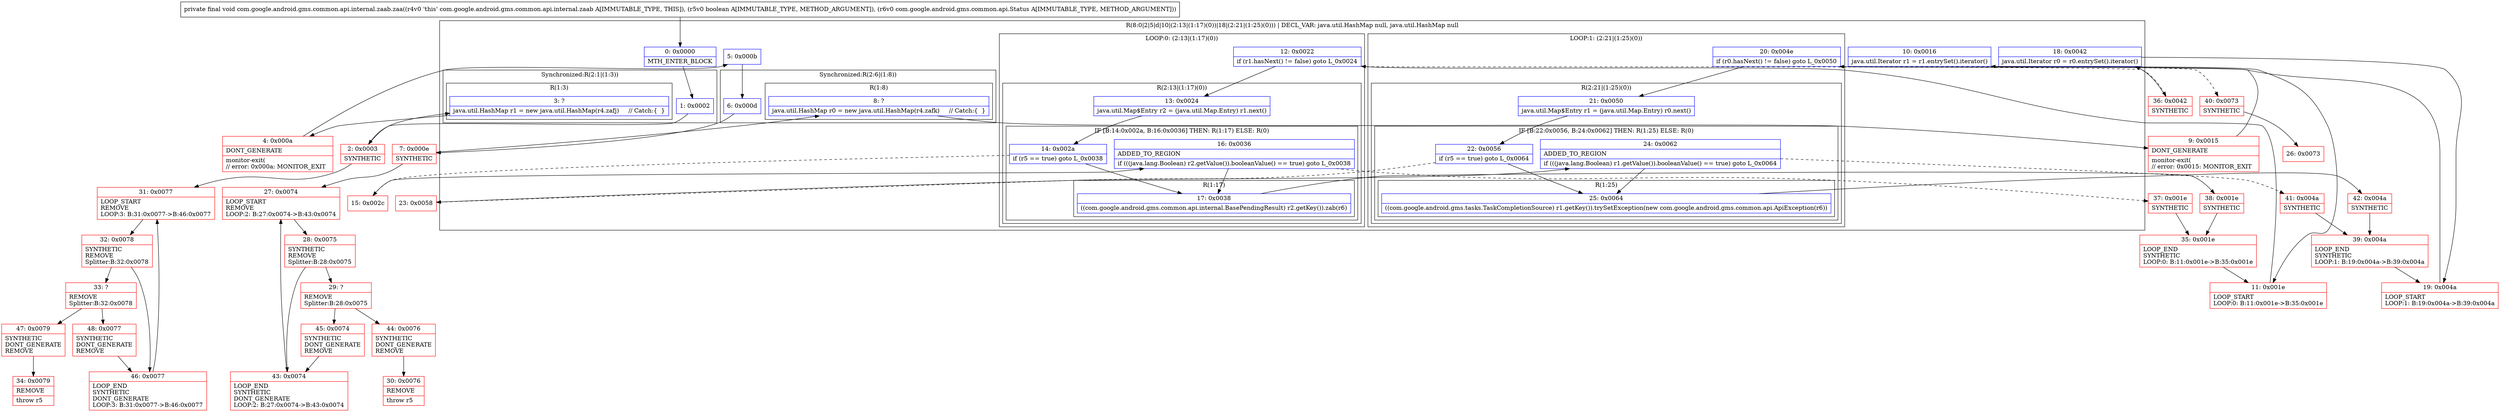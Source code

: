 digraph "CFG forcom.google.android.gms.common.api.internal.zaab.zaa(ZLcom\/google\/android\/gms\/common\/api\/Status;)V" {
subgraph cluster_Region_1158581944 {
label = "R(8:0|2|5|d|10|(2:13|(1:17)(0))|18|(2:21|(1:25)(0))) | DECL_VAR: java.util.HashMap null, java.util.HashMap null\l";
node [shape=record,color=blue];
Node_0 [shape=record,label="{0\:\ 0x0000|MTH_ENTER_BLOCK\l}"];
subgraph cluster_SynchronizedRegion_1686672454 {
label = "Synchronized:R(2:1|(1:3))";
node [shape=record,color=blue];
Node_1 [shape=record,label="{1\:\ 0x0002}"];
subgraph cluster_Region_1528223698 {
label = "R(1:3)";
node [shape=record,color=blue];
Node_3 [shape=record,label="{3\:\ ?|java.util.HashMap r1 = new java.util.HashMap(r4.zafj)     \/\/ Catch:\{  \}\l}"];
}
}
Node_5 [shape=record,label="{5\:\ 0x000b}"];
subgraph cluster_SynchronizedRegion_175212936 {
label = "Synchronized:R(2:6|(1:8))";
node [shape=record,color=blue];
Node_6 [shape=record,label="{6\:\ 0x000d}"];
subgraph cluster_Region_1324634287 {
label = "R(1:8)";
node [shape=record,color=blue];
Node_8 [shape=record,label="{8\:\ ?|java.util.HashMap r0 = new java.util.HashMap(r4.zafk)     \/\/ Catch:\{  \}\l}"];
}
}
Node_10 [shape=record,label="{10\:\ 0x0016|java.util.Iterator r1 = r1.entrySet().iterator()\l}"];
subgraph cluster_LoopRegion_1953520367 {
label = "LOOP:0: (2:13|(1:17)(0))";
node [shape=record,color=blue];
Node_12 [shape=record,label="{12\:\ 0x0022|if (r1.hasNext() != false) goto L_0x0024\l}"];
subgraph cluster_Region_1065725507 {
label = "R(2:13|(1:17)(0))";
node [shape=record,color=blue];
Node_13 [shape=record,label="{13\:\ 0x0024|java.util.Map$Entry r2 = (java.util.Map.Entry) r1.next()\l}"];
subgraph cluster_IfRegion_529479505 {
label = "IF [B:14:0x002a, B:16:0x0036] THEN: R(1:17) ELSE: R(0)";
node [shape=record,color=blue];
Node_14 [shape=record,label="{14\:\ 0x002a|if (r5 == true) goto L_0x0038\l}"];
Node_16 [shape=record,label="{16\:\ 0x0036|ADDED_TO_REGION\l|if (((java.lang.Boolean) r2.getValue()).booleanValue() == true) goto L_0x0038\l}"];
subgraph cluster_Region_422891745 {
label = "R(1:17)";
node [shape=record,color=blue];
Node_17 [shape=record,label="{17\:\ 0x0038|((com.google.android.gms.common.api.internal.BasePendingResult) r2.getKey()).zab(r6)\l}"];
}
subgraph cluster_Region_1868912138 {
label = "R(0)";
node [shape=record,color=blue];
}
}
}
}
Node_18 [shape=record,label="{18\:\ 0x0042|java.util.Iterator r0 = r0.entrySet().iterator()\l}"];
subgraph cluster_LoopRegion_2097154579 {
label = "LOOP:1: (2:21|(1:25)(0))";
node [shape=record,color=blue];
Node_20 [shape=record,label="{20\:\ 0x004e|if (r0.hasNext() != false) goto L_0x0050\l}"];
subgraph cluster_Region_466849629 {
label = "R(2:21|(1:25)(0))";
node [shape=record,color=blue];
Node_21 [shape=record,label="{21\:\ 0x0050|java.util.Map$Entry r1 = (java.util.Map.Entry) r0.next()\l}"];
subgraph cluster_IfRegion_618657566 {
label = "IF [B:22:0x0056, B:24:0x0062] THEN: R(1:25) ELSE: R(0)";
node [shape=record,color=blue];
Node_22 [shape=record,label="{22\:\ 0x0056|if (r5 == true) goto L_0x0064\l}"];
Node_24 [shape=record,label="{24\:\ 0x0062|ADDED_TO_REGION\l|if (((java.lang.Boolean) r1.getValue()).booleanValue() == true) goto L_0x0064\l}"];
subgraph cluster_Region_1640964233 {
label = "R(1:25)";
node [shape=record,color=blue];
Node_25 [shape=record,label="{25\:\ 0x0064|((com.google.android.gms.tasks.TaskCompletionSource) r1.getKey()).trySetException(new com.google.android.gms.common.api.ApiException(r6))\l}"];
}
subgraph cluster_Region_484638257 {
label = "R(0)";
node [shape=record,color=blue];
}
}
}
}
}
Node_2 [shape=record,color=red,label="{2\:\ 0x0003|SYNTHETIC\l}"];
Node_4 [shape=record,color=red,label="{4\:\ 0x000a|DONT_GENERATE\l|monitor\-exit(\l\/\/ error: 0x000a: MONITOR_EXIT  \l}"];
Node_7 [shape=record,color=red,label="{7\:\ 0x000e|SYNTHETIC\l}"];
Node_9 [shape=record,color=red,label="{9\:\ 0x0015|DONT_GENERATE\l|monitor\-exit(\l\/\/ error: 0x0015: MONITOR_EXIT  \l}"];
Node_11 [shape=record,color=red,label="{11\:\ 0x001e|LOOP_START\lLOOP:0: B:11:0x001e\-\>B:35:0x001e\l}"];
Node_15 [shape=record,color=red,label="{15\:\ 0x002c}"];
Node_19 [shape=record,color=red,label="{19\:\ 0x004a|LOOP_START\lLOOP:1: B:19:0x004a\-\>B:39:0x004a\l}"];
Node_23 [shape=record,color=red,label="{23\:\ 0x0058}"];
Node_26 [shape=record,color=red,label="{26\:\ 0x0073}"];
Node_27 [shape=record,color=red,label="{27\:\ 0x0074|LOOP_START\lREMOVE\lLOOP:2: B:27:0x0074\-\>B:43:0x0074\l}"];
Node_28 [shape=record,color=red,label="{28\:\ 0x0075|SYNTHETIC\lREMOVE\lSplitter:B:28:0x0075\l}"];
Node_29 [shape=record,color=red,label="{29\:\ ?|REMOVE\lSplitter:B:28:0x0075\l}"];
Node_30 [shape=record,color=red,label="{30\:\ 0x0076|REMOVE\l|throw r5\l}"];
Node_31 [shape=record,color=red,label="{31\:\ 0x0077|LOOP_START\lREMOVE\lLOOP:3: B:31:0x0077\-\>B:46:0x0077\l}"];
Node_32 [shape=record,color=red,label="{32\:\ 0x0078|SYNTHETIC\lREMOVE\lSplitter:B:32:0x0078\l}"];
Node_33 [shape=record,color=red,label="{33\:\ ?|REMOVE\lSplitter:B:32:0x0078\l}"];
Node_34 [shape=record,color=red,label="{34\:\ 0x0079|REMOVE\l|throw r5\l}"];
Node_35 [shape=record,color=red,label="{35\:\ 0x001e|LOOP_END\lSYNTHETIC\lLOOP:0: B:11:0x001e\-\>B:35:0x001e\l}"];
Node_36 [shape=record,color=red,label="{36\:\ 0x0042|SYNTHETIC\l}"];
Node_37 [shape=record,color=red,label="{37\:\ 0x001e|SYNTHETIC\l}"];
Node_38 [shape=record,color=red,label="{38\:\ 0x001e|SYNTHETIC\l}"];
Node_39 [shape=record,color=red,label="{39\:\ 0x004a|LOOP_END\lSYNTHETIC\lLOOP:1: B:19:0x004a\-\>B:39:0x004a\l}"];
Node_40 [shape=record,color=red,label="{40\:\ 0x0073|SYNTHETIC\l}"];
Node_41 [shape=record,color=red,label="{41\:\ 0x004a|SYNTHETIC\l}"];
Node_42 [shape=record,color=red,label="{42\:\ 0x004a|SYNTHETIC\l}"];
Node_43 [shape=record,color=red,label="{43\:\ 0x0074|LOOP_END\lSYNTHETIC\lDONT_GENERATE\lLOOP:2: B:27:0x0074\-\>B:43:0x0074\l}"];
Node_44 [shape=record,color=red,label="{44\:\ 0x0076|SYNTHETIC\lDONT_GENERATE\lREMOVE\l}"];
Node_45 [shape=record,color=red,label="{45\:\ 0x0074|SYNTHETIC\lDONT_GENERATE\lREMOVE\l}"];
Node_46 [shape=record,color=red,label="{46\:\ 0x0077|LOOP_END\lSYNTHETIC\lDONT_GENERATE\lLOOP:3: B:31:0x0077\-\>B:46:0x0077\l}"];
Node_47 [shape=record,color=red,label="{47\:\ 0x0079|SYNTHETIC\lDONT_GENERATE\lREMOVE\l}"];
Node_48 [shape=record,color=red,label="{48\:\ 0x0077|SYNTHETIC\lDONT_GENERATE\lREMOVE\l}"];
MethodNode[shape=record,label="{private final void com.google.android.gms.common.api.internal.zaab.zaa((r4v0 'this' com.google.android.gms.common.api.internal.zaab A[IMMUTABLE_TYPE, THIS]), (r5v0 boolean A[IMMUTABLE_TYPE, METHOD_ARGUMENT]), (r6v0 com.google.android.gms.common.api.Status A[IMMUTABLE_TYPE, METHOD_ARGUMENT])) }"];
MethodNode -> Node_0;
Node_0 -> Node_1;
Node_1 -> Node_2;
Node_3 -> Node_4;
Node_5 -> Node_6;
Node_6 -> Node_7;
Node_8 -> Node_9;
Node_10 -> Node_11;
Node_12 -> Node_13;
Node_12 -> Node_36[style=dashed];
Node_13 -> Node_14;
Node_14 -> Node_15[style=dashed];
Node_14 -> Node_17;
Node_16 -> Node_17;
Node_16 -> Node_37[style=dashed];
Node_17 -> Node_38;
Node_18 -> Node_19;
Node_20 -> Node_21;
Node_20 -> Node_40[style=dashed];
Node_21 -> Node_22;
Node_22 -> Node_23[style=dashed];
Node_22 -> Node_25;
Node_24 -> Node_25;
Node_24 -> Node_41[style=dashed];
Node_25 -> Node_42;
Node_2 -> Node_3;
Node_2 -> Node_31;
Node_4 -> Node_5;
Node_7 -> Node_8;
Node_7 -> Node_27;
Node_9 -> Node_10;
Node_11 -> Node_12;
Node_15 -> Node_16;
Node_19 -> Node_20;
Node_23 -> Node_24;
Node_27 -> Node_28;
Node_28 -> Node_29;
Node_28 -> Node_43;
Node_29 -> Node_44;
Node_29 -> Node_45;
Node_31 -> Node_32;
Node_32 -> Node_33;
Node_32 -> Node_46;
Node_33 -> Node_47;
Node_33 -> Node_48;
Node_35 -> Node_11;
Node_36 -> Node_18;
Node_37 -> Node_35;
Node_38 -> Node_35;
Node_39 -> Node_19;
Node_40 -> Node_26;
Node_41 -> Node_39;
Node_42 -> Node_39;
Node_43 -> Node_27;
Node_44 -> Node_30;
Node_45 -> Node_43;
Node_46 -> Node_31;
Node_47 -> Node_34;
Node_48 -> Node_46;
}


